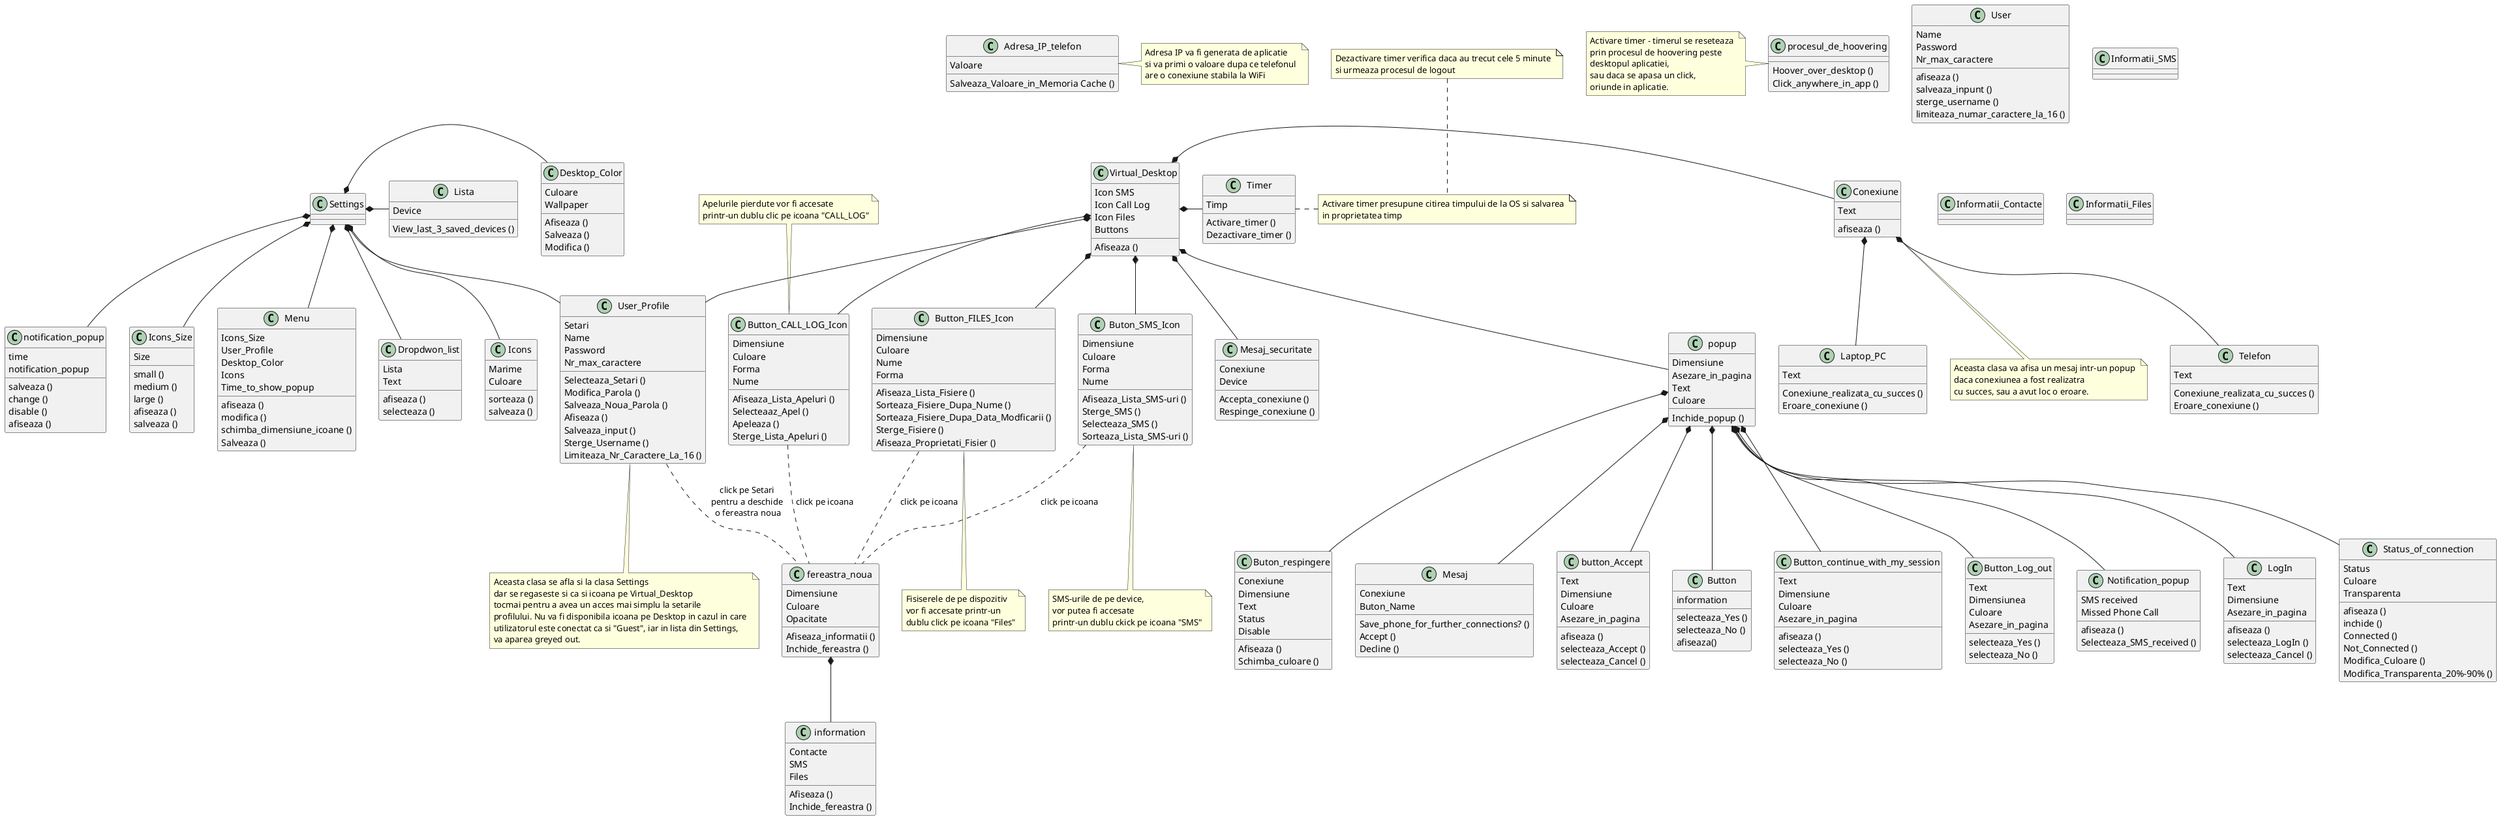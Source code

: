 @startuml
class Virtual_Desktop {
Icon SMS
Icon Call Log
Icon Files
Buttons
Afiseaza ()
}

class Icons {
}

class Buton_SMS_Icon {
Dimensiune
Culoare
Forma
Nume
Afiseaza_Lista_SMS-uri ()
Sterge_SMS ()
Selecteaza_SMS ()
Sorteaza_Lista_SMS-uri ()
}
note bottom : SMS-urile de pe device,\nvor putea fi accesate \nprintr-un dublu ckick pe icoana "SMS"

class Button_CALL_LOG_Icon {
Dimensiune
Culoare
Forma
Nume
Afiseaza_Lista_Apeluri ()
Selecteaaz_Apel ()
Apeleaza ()
Sterge_Lista_Apeluri ()
}
note top : Apelurile pierdute vor fi accesate \nprintr-un dublu clic pe icoana "CALL_LOG"

class Button_FILES_Icon {
Dimensiune
Culoare
Nume
Forma
Afiseaza_Lista_Fisiere ()
Sorteaza_Fisiere_Dupa_Nume ()
Sorteaza_Fisiere_Dupa_Data_Modficarii ()
Sterge_Fisiere ()
Afiseaza_Proprietati_Fisier ()
}
note bottom : Fisiserele de pe dispozitiv \nvor fi accesate printr-un \ndublu click pe icoana "Files"

class Buton_respingere {
Conexiune
Dimensiune
Text
Status
Disable
Afiseaza ()
Schimba_culoare ()
}

class Telefon {
Text
Conexiune_realizata_cu_succes ()
Eroare_conexiune ()
}

class Laptop_PC {
Text
Conexiune_realizata_cu_succes ()
Eroare_conexiune ()
}

class Conexiune {
Text
afiseaza ()
}
note bottom : Aceasta clasa va afisa un mesaj intr-un popup \ndaca conexiunea a fost realizatra \ncu succes, sau a avut loc o eroare.

class Mesaj_securitate {
Conexiune
Device
Accepta_conexiune ()
Respinge_conexiune ()
}

class Mesaj {
Conexiune
Buton_Name
Save_phone_for_further_connections? ()
Accept ()
Decline ()
}

class Adresa_IP_telefon {
Valoare
Salveaza_Valoare_in_Memoria Cache ()
}
Note right : Adresa IP va fi generata de aplicatie \nsi va primi o valoare dupa ce telefonul \nare o conexiune stabila la WiFi

class Lista {
Device
View_last_3_saved_devices ()
}


class button_Accept{
Text
Dimensiune
Culoare
Asezare_in_pagina
afiseaza ()
selecteaza_Accept ()
selecteaza_Cancel ()
}

popup *-- Button
popup *-- Button_continue_with_my_session
popup *-- Button_Log_out
popup *-- Notification_popup
popup *-- button_Accept
popup *-- Buton_respingere
popup *-- Mesaj
Settings *-- notification_popup
popup *-- LogIn
Settings *- Desktop_Color
Settings *-- Icons_Size
Settings *-- Icons
Settings *-- Menu
Settings *-- Dropdwon_list
Virtual_Desktop *-- Button_FILES_Icon
Virtual_Desktop *-- Buton_SMS_Icon
Virtual_Desktop *-- Button_CALL_LOG_Icon
Virtual_Desktop *-- User_Profile
Virtual_Desktop *-- Mesaj_securitate
Settings *-- User_Profile
User_Profile .. fereastra_noua : click pe Setari \npentru a deschide \no fereastra noua
Virtual_Desktop *-- popup
popup *-- Status_of_connection
Settings *- Lista
Virtual_Desktop *- Conexiune
Virtual_Desktop *- Timer

class User_Profile {
Setari
Name
Password
Nr_max_caractere
Selecteaza_Setari ()
Modifica_Parola ()
Salveaza_Noua_Parola ()
Afiseaza ()
Salveaza_input ()
Sterge_Username ()
Limiteaza_Nr_Caractere_La_16 ()
}
note bottom : Aceasta clasa se afla si la clasa Settings \ndar se regaseste si ca si icoana pe Virtual_Desktop \ntocmai pentru a avea un acces mai simplu la setarile \nprofilului. Nu va fi disponibila icoana pe Desktop in cazul in care \nutilizatorul este conectat ca si "Guest", iar in lista din Settings, \nva aparea greyed out.

class Button_Log_out {
Text
Dimensiunea
Culoare
Asezare_in_pagina
selecteaza_Yes ()
selecteaza_No ()
}

class Button_continue_with_my_session {
afiseaza ()
Text
Dimensiune
Culoare
Asezare_in_pagina
selecteaza_Yes ()
selecteaza_No ()
}

class Icons_Size {
Size
small ()
medium ()
large ()
afiseaza ()
salveaza ()
}

class Desktop_Color {
Afiseaza ()
Salveaza ()
Modifica ()
Culoare
Wallpaper
}

class Icons {
sorteaza ()
salveaza ()
Marime
Culoare
}

class Menu {
afiseaza ()
modifica ()
schimba_dimensiune_icoane ()
Salveaza ()
Icons_Size
User_Profile
Desktop_Color
Icons
Time_to_show_popup
}

class notification_popup {
time
notification_popup
salveaza ()
change ()
disable ()
afiseaza ()
}

class User {
Name
Password
Nr_max_caractere
afiseaza ()
salveaza_inpunt ()
sterge_username ()
limiteaza_numar_caractere_la_16 ()
}

class Dropdwon_list {
Lista
Text
afiseaza ()
selecteaza ()
}

class popup {
Dimensiune
Asezare_in_pagina
Text
Culoare
Inchide_popup ()
}

class Settings {
}

class Status_of_connection {
Status
Culoare
Transparenta
afiseaza ()
inchide ()
Connected ()
Not_Connected ()
Modifica_Culoare ()
Modifica_Transparenta_20%-90% ()
}

class fereastra_noua {
Dimensiune
Culoare
Opacitate
Afiseaza_informatii ()
Inchide_fereastra ()
}

class Button {
information
selecteaza_Yes ()
selecteaza_No ()
afiseaza()
}

class Notification_popup {
SMS received
Missed Phone Call
afiseaza ()
Selecteaza_SMS_received ()
}

class information {
Contacte
SMS
Files
Afiseaza ()
Inchide_fereastra ()
}

fereastra_noua *-- information
Buton_SMS_Icon .. fereastra_noua : click pe icoana
Button_CALL_LOG_Icon .. fereastra_noua : click pe icoana
Button_FILES_Icon .. fereastra_noua : click pe icoana

class LogIn {
Text
Dimensiune
Asezare_in_pagina
afiseaza ()
selecteaza_LogIn ()
selecteaza_Cancel ()
}


Conexiune *-- Telefon
Conexiune *-- Laptop_PC

class Timer {
Timp
Activare_timer ()
Dezactivare_timer ()
}
note right: Activare timer presupune citirea timpului de la OS si salvarea \nin proprietatea timp
note top: Dezactivare timer verifica daca au trecut cele 5 minute \nsi urmeaza procesul de logout


class procesul_de_hoovering {
Hoover_over_desktop ()
Click_anywhere_in_app ()
}
note left : Activare timer - timerul se reseteaza \nprin procesul de hoovering peste \ndesktopul aplicatiei, \nsau daca se apasa un click, \noriunde in aplicatie.

class Informatii_SMS {
}

class Informatii_Contacte {
}

class Informatii_Files {
}

@enduml